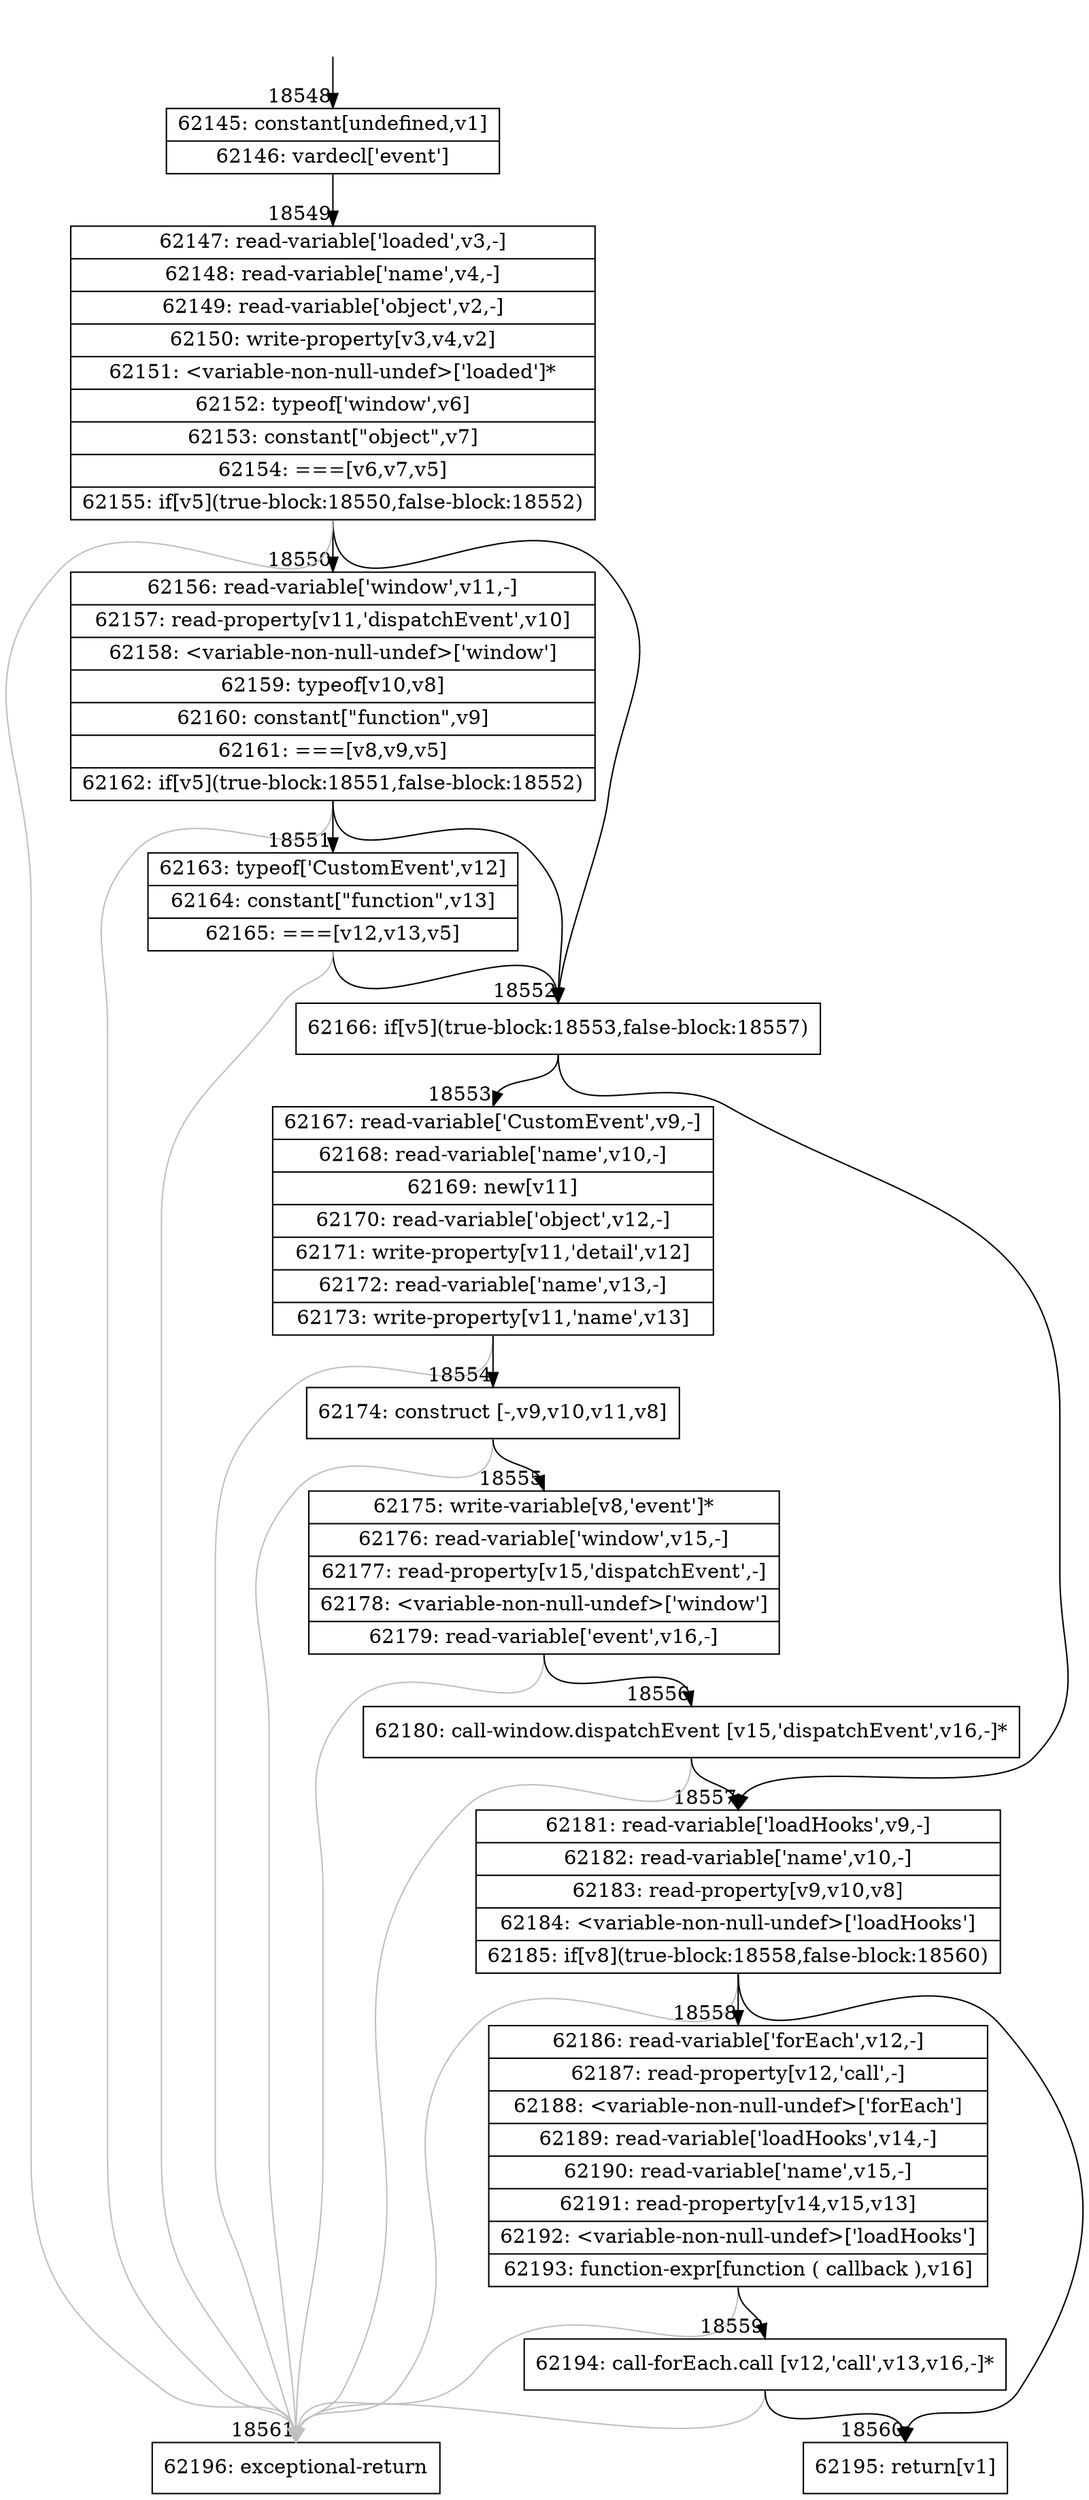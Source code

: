 digraph {
rankdir="TD"
BB_entry1597[shape=none,label=""];
BB_entry1597 -> BB18548 [tailport=s, headport=n, headlabel="    18548"]
BB18548 [shape=record label="{62145: constant[undefined,v1]|62146: vardecl['event']}" ] 
BB18548 -> BB18549 [tailport=s, headport=n, headlabel="      18549"]
BB18549 [shape=record label="{62147: read-variable['loaded',v3,-]|62148: read-variable['name',v4,-]|62149: read-variable['object',v2,-]|62150: write-property[v3,v4,v2]|62151: \<variable-non-null-undef\>['loaded']*|62152: typeof['window',v6]|62153: constant[\"object\",v7]|62154: ===[v6,v7,v5]|62155: if[v5](true-block:18550,false-block:18552)}" ] 
BB18549 -> BB18552 [tailport=s, headport=n, headlabel="      18552"]
BB18549 -> BB18550 [tailport=s, headport=n, headlabel="      18550"]
BB18549 -> BB18561 [tailport=s, headport=n, color=gray, headlabel="      18561"]
BB18550 [shape=record label="{62156: read-variable['window',v11,-]|62157: read-property[v11,'dispatchEvent',v10]|62158: \<variable-non-null-undef\>['window']|62159: typeof[v10,v8]|62160: constant[\"function\",v9]|62161: ===[v8,v9,v5]|62162: if[v5](true-block:18551,false-block:18552)}" ] 
BB18550 -> BB18552 [tailport=s, headport=n]
BB18550 -> BB18551 [tailport=s, headport=n, headlabel="      18551"]
BB18550 -> BB18561 [tailport=s, headport=n, color=gray]
BB18551 [shape=record label="{62163: typeof['CustomEvent',v12]|62164: constant[\"function\",v13]|62165: ===[v12,v13,v5]}" ] 
BB18551 -> BB18552 [tailport=s, headport=n]
BB18551 -> BB18561 [tailport=s, headport=n, color=gray]
BB18552 [shape=record label="{62166: if[v5](true-block:18553,false-block:18557)}" ] 
BB18552 -> BB18553 [tailport=s, headport=n, headlabel="      18553"]
BB18552 -> BB18557 [tailport=s, headport=n, headlabel="      18557"]
BB18553 [shape=record label="{62167: read-variable['CustomEvent',v9,-]|62168: read-variable['name',v10,-]|62169: new[v11]|62170: read-variable['object',v12,-]|62171: write-property[v11,'detail',v12]|62172: read-variable['name',v13,-]|62173: write-property[v11,'name',v13]}" ] 
BB18553 -> BB18554 [tailport=s, headport=n, headlabel="      18554"]
BB18553 -> BB18561 [tailport=s, headport=n, color=gray]
BB18554 [shape=record label="{62174: construct [-,v9,v10,v11,v8]}" ] 
BB18554 -> BB18555 [tailport=s, headport=n, headlabel="      18555"]
BB18554 -> BB18561 [tailport=s, headport=n, color=gray]
BB18555 [shape=record label="{62175: write-variable[v8,'event']*|62176: read-variable['window',v15,-]|62177: read-property[v15,'dispatchEvent',-]|62178: \<variable-non-null-undef\>['window']|62179: read-variable['event',v16,-]}" ] 
BB18555 -> BB18556 [tailport=s, headport=n, headlabel="      18556"]
BB18555 -> BB18561 [tailport=s, headport=n, color=gray]
BB18556 [shape=record label="{62180: call-window.dispatchEvent [v15,'dispatchEvent',v16,-]*}" ] 
BB18556 -> BB18557 [tailport=s, headport=n]
BB18556 -> BB18561 [tailport=s, headport=n, color=gray]
BB18557 [shape=record label="{62181: read-variable['loadHooks',v9,-]|62182: read-variable['name',v10,-]|62183: read-property[v9,v10,v8]|62184: \<variable-non-null-undef\>['loadHooks']|62185: if[v8](true-block:18558,false-block:18560)}" ] 
BB18557 -> BB18558 [tailport=s, headport=n, headlabel="      18558"]
BB18557 -> BB18560 [tailport=s, headport=n, headlabel="      18560"]
BB18557 -> BB18561 [tailport=s, headport=n, color=gray]
BB18558 [shape=record label="{62186: read-variable['forEach',v12,-]|62187: read-property[v12,'call',-]|62188: \<variable-non-null-undef\>['forEach']|62189: read-variable['loadHooks',v14,-]|62190: read-variable['name',v15,-]|62191: read-property[v14,v15,v13]|62192: \<variable-non-null-undef\>['loadHooks']|62193: function-expr[function ( callback ),v16]}" ] 
BB18558 -> BB18559 [tailport=s, headport=n, headlabel="      18559"]
BB18558 -> BB18561 [tailport=s, headport=n, color=gray]
BB18559 [shape=record label="{62194: call-forEach.call [v12,'call',v13,v16,-]*}" ] 
BB18559 -> BB18560 [tailport=s, headport=n]
BB18559 -> BB18561 [tailport=s, headport=n, color=gray]
BB18560 [shape=record label="{62195: return[v1]}" ] 
BB18561 [shape=record label="{62196: exceptional-return}" ] 
//#$~ 34782
}
